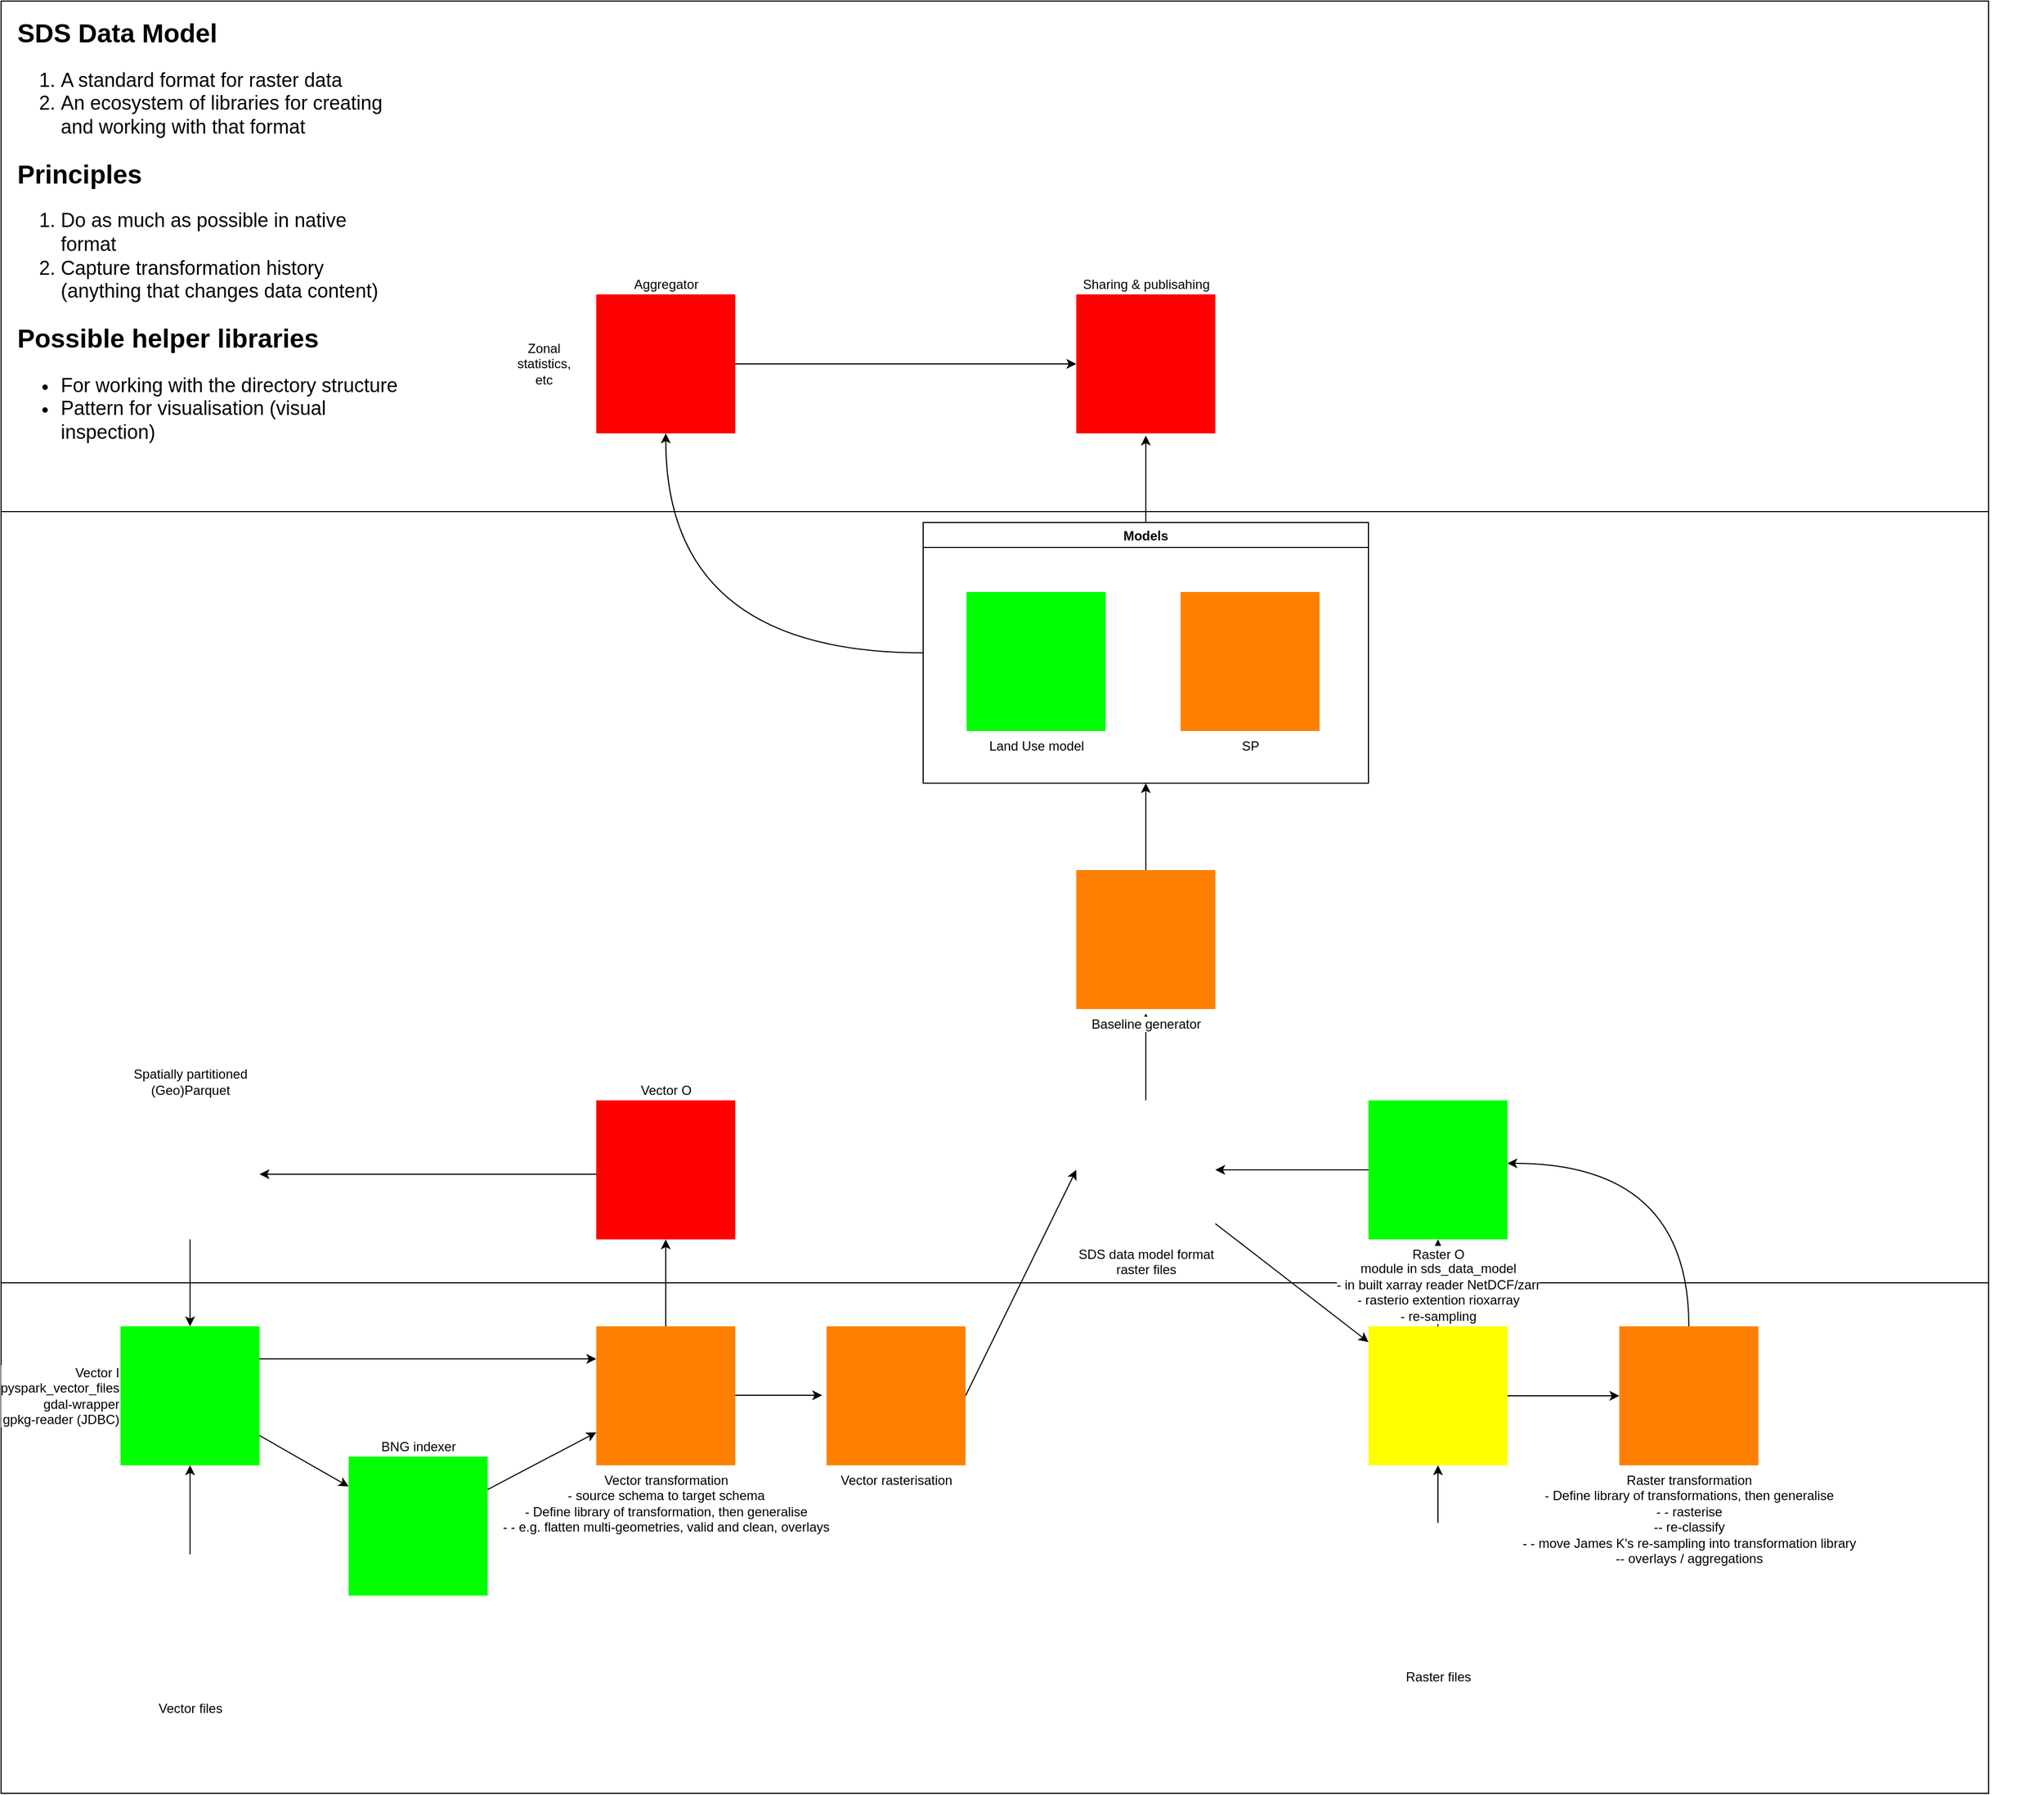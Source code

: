 <mxfile version="20.3.7" type="github">
  <diagram id="CqUPn2uWzYHRTuGjEwln" name="Page-1">
    <mxGraphModel dx="2940" dy="2259" grid="1" gridSize="10" guides="1" tooltips="1" connect="1" arrows="1" fold="1" page="1" pageScale="1" pageWidth="827" pageHeight="1169" math="0" shadow="0">
      <root>
        <mxCell id="0" />
        <mxCell id="1" parent="0" />
        <mxCell id="Nt-MfTzIqreWyTEX4Cc8-52" value="" style="rounded=0;whiteSpace=wrap;html=1;fontSize=24;" vertex="1" parent="1">
          <mxGeometry x="-320" y="-880" width="1830" height="470" as="geometry" />
        </mxCell>
        <mxCell id="Nt-MfTzIqreWyTEX4Cc8-46" value="" style="rounded=0;whiteSpace=wrap;html=1;fontSize=24;" vertex="1" parent="1">
          <mxGeometry x="-320" y="-410" width="1830" height="720" as="geometry" />
        </mxCell>
        <mxCell id="Nt-MfTzIqreWyTEX4Cc8-45" value="" style="rounded=0;whiteSpace=wrap;html=1;fontSize=24;" vertex="1" parent="1">
          <mxGeometry x="-320" y="300" width="1830" height="470" as="geometry" />
        </mxCell>
        <mxCell id="dSyi5RVKGaQ4QqKbwUSH-55" style="edgeStyle=none;rounded=0;orthogonalLoop=1;jettySize=auto;html=1;fontColor=#000000;" parent="1" source="dSyi5RVKGaQ4QqKbwUSH-2" target="dSyi5RVKGaQ4QqKbwUSH-6" edge="1">
          <mxGeometry relative="1" as="geometry" />
        </mxCell>
        <mxCell id="Nt-MfTzIqreWyTEX4Cc8-31" value="" style="edgeStyle=elbowEdgeStyle;rounded=0;orthogonalLoop=1;jettySize=auto;elbow=vertical;html=1;fontSize=24;" edge="1" parent="1" source="dSyi5RVKGaQ4QqKbwUSH-2">
          <mxGeometry relative="1" as="geometry">
            <mxPoint x="1003" y="260" as="targetPoint" />
          </mxGeometry>
        </mxCell>
        <mxCell id="dSyi5RVKGaQ4QqKbwUSH-2" value="Raster I&lt;br&gt;module in sds_data_model&lt;br&gt;- in built xarray reader NetDCF/zarr&lt;br&gt;- rasterio extention rioxarray&lt;br&gt;- re-sampling" style="shape=image;html=1;verticalAlign=bottom;verticalLabelPosition=top;labelBackgroundColor=#ffffff;imageAspect=0;aspect=fixed;image=https://cdn1.iconfinder.com/data/icons/ionicons-fill-vol-2/512/logo-python-128.png;labelPosition=center;align=center;imageBackground=#FFFF00;" parent="1" vertex="1">
          <mxGeometry x="939" y="340" width="128" height="128" as="geometry" />
        </mxCell>
        <mxCell id="Nt-MfTzIqreWyTEX4Cc8-22" style="rounded=0;orthogonalLoop=1;jettySize=auto;html=1;fontSize=24;" edge="1" parent="1" source="dSyi5RVKGaQ4QqKbwUSH-3" target="Nt-MfTzIqreWyTEX4Cc8-20">
          <mxGeometry relative="1" as="geometry" />
        </mxCell>
        <mxCell id="Nt-MfTzIqreWyTEX4Cc8-25" value="" style="edgeStyle=elbowEdgeStyle;rounded=0;orthogonalLoop=1;jettySize=auto;html=1;fontSize=24;elbow=vertical;" edge="1" parent="1" source="dSyi5RVKGaQ4QqKbwUSH-3" target="dSyi5RVKGaQ4QqKbwUSH-4">
          <mxGeometry relative="1" as="geometry">
            <mxPoint x="-2" y="404" as="targetPoint" />
            <Array as="points">
              <mxPoint x="80" y="370" />
            </Array>
          </mxGeometry>
        </mxCell>
        <mxCell id="dSyi5RVKGaQ4QqKbwUSH-3" value="Vector I&lt;br&gt;pyspark_vector_files&lt;br&gt;gdal-wrapper&lt;br&gt;gpkg-reader (JDBC)" style="shape=image;html=1;verticalAlign=middle;verticalLabelPosition=middle;labelBackgroundColor=#ffffff;imageAspect=0;aspect=fixed;image=https://cdn1.iconfinder.com/data/icons/ionicons-fill-vol-2/512/logo-python-128.png;labelPosition=left;align=right;fontColor=#000000;imageBackground=#00FF00;" parent="1" vertex="1">
          <mxGeometry x="-210" y="340" width="128" height="128" as="geometry" />
        </mxCell>
        <mxCell id="dSyi5RVKGaQ4QqKbwUSH-10" value="" style="edgeStyle=orthogonalEdgeStyle;rounded=0;orthogonalLoop=1;jettySize=auto;html=1;" parent="1" source="dSyi5RVKGaQ4QqKbwUSH-4" target="dSyi5RVKGaQ4QqKbwUSH-9" edge="1">
          <mxGeometry relative="1" as="geometry" />
        </mxCell>
        <mxCell id="Nt-MfTzIqreWyTEX4Cc8-28" value="" style="edgeStyle=elbowEdgeStyle;rounded=0;orthogonalLoop=1;jettySize=auto;elbow=vertical;html=1;fontSize=24;" edge="1" parent="1" source="dSyi5RVKGaQ4QqKbwUSH-4">
          <mxGeometry relative="1" as="geometry">
            <mxPoint x="436" y="403.429" as="targetPoint" />
          </mxGeometry>
        </mxCell>
        <mxCell id="dSyi5RVKGaQ4QqKbwUSH-4" value="Vector transformation&lt;br&gt;- source schema to target schema&lt;br&gt;- Define library of transformation, then generalise&lt;br&gt;- - e.g. flatten multi-geometries, valid and clean, overlays" style="shape=image;html=1;verticalAlign=top;verticalLabelPosition=bottom;labelBackgroundColor=#ffffff;imageAspect=0;aspect=fixed;image=https://cdn1.iconfinder.com/data/icons/ionicons-fill-vol-2/512/logo-python-128.png;imageBackground=#FF8000;" parent="1" vertex="1">
          <mxGeometry x="228" y="340" width="128" height="128" as="geometry" />
        </mxCell>
        <mxCell id="Nt-MfTzIqreWyTEX4Cc8-57" style="edgeStyle=orthogonalEdgeStyle;rounded=0;orthogonalLoop=1;jettySize=auto;html=1;fontSize=24;elbow=vertical;curved=1;" edge="1" parent="1" source="dSyi5RVKGaQ4QqKbwUSH-6" target="Nt-MfTzIqreWyTEX4Cc8-32">
          <mxGeometry relative="1" as="geometry">
            <Array as="points">
              <mxPoint x="1234" y="190" />
            </Array>
          </mxGeometry>
        </mxCell>
        <mxCell id="dSyi5RVKGaQ4QqKbwUSH-6" value="Raster transformation&lt;br&gt;- Define library of transformations, then generalise&lt;br&gt;- - rasterise&lt;br&gt;-- re-classify&lt;br&gt;- - move James K&#39;s re-sampling into transformation library&lt;br&gt;-- overlays / aggregations" style="shape=image;html=1;verticalAlign=top;verticalLabelPosition=bottom;labelBackgroundColor=#ffffff;imageAspect=0;aspect=fixed;image=https://cdn1.iconfinder.com/data/icons/ionicons-fill-vol-2/512/logo-python-128.png;imageBackground=#FF8000;" parent="1" vertex="1">
          <mxGeometry x="1170" y="340" width="128" height="128" as="geometry" />
        </mxCell>
        <mxCell id="dSyi5RVKGaQ4QqKbwUSH-8" value="&lt;h1&gt;&lt;br&gt;&lt;/h1&gt;" style="text;html=1;strokeColor=none;fillColor=none;spacing=5;spacingTop=-20;whiteSpace=wrap;overflow=hidden;rounded=0;" parent="1" vertex="1">
          <mxGeometry x="420" y="580" width="190" height="120" as="geometry" />
        </mxCell>
        <mxCell id="Nt-MfTzIqreWyTEX4Cc8-26" value="" style="edgeStyle=elbowEdgeStyle;rounded=0;orthogonalLoop=1;jettySize=auto;elbow=vertical;html=1;fontSize=24;" edge="1" parent="1" source="dSyi5RVKGaQ4QqKbwUSH-9" target="Nt-MfTzIqreWyTEX4Cc8-14">
          <mxGeometry relative="1" as="geometry">
            <Array as="points">
              <mxPoint x="80" y="200" />
              <mxPoint x="190" y="210" />
            </Array>
          </mxGeometry>
        </mxCell>
        <mxCell id="dSyi5RVKGaQ4QqKbwUSH-9" value="Vector O" style="shape=image;html=1;verticalAlign=bottom;verticalLabelPosition=top;labelBackgroundColor=#ffffff;imageAspect=0;aspect=fixed;image=https://cdn1.iconfinder.com/data/icons/ionicons-fill-vol-2/512/logo-python-128.png;labelPosition=center;align=center;imageBackground=#FF0000;" parent="1" vertex="1">
          <mxGeometry x="228" y="132" width="128" height="128" as="geometry" />
        </mxCell>
        <mxCell id="dSyi5RVKGaQ4QqKbwUSH-25" value="" style="rounded=0;orthogonalLoop=1;jettySize=auto;html=1;exitX=1;exitY=0.5;exitDx=0;exitDy=0;entryX=0;entryY=0.5;entryDx=0;entryDy=0;" parent="1" source="Nt-MfTzIqreWyTEX4Cc8-29" edge="1" target="dSyi5RVKGaQ4QqKbwUSH-46">
          <mxGeometry relative="1" as="geometry">
            <mxPoint x="650" y="320" as="targetPoint" />
            <mxPoint x="568" y="367.178" as="sourcePoint" />
          </mxGeometry>
        </mxCell>
        <mxCell id="dSyi5RVKGaQ4QqKbwUSH-51" value="" style="edgeStyle=none;rounded=0;orthogonalLoop=1;jettySize=auto;html=1;fontColor=#000000;" parent="1" source="dSyi5RVKGaQ4QqKbwUSH-38" target="dSyi5RVKGaQ4QqKbwUSH-2" edge="1">
          <mxGeometry relative="1" as="geometry" />
        </mxCell>
        <mxCell id="dSyi5RVKGaQ4QqKbwUSH-38" value="Raster files" style="shape=image;html=1;verticalAlign=top;verticalLabelPosition=bottom;labelBackgroundColor=#ffffff;imageAspect=0;aspect=fixed;image=https://cdn1.iconfinder.com/data/icons/100-basic-for-user-interface/32/73-files-128.png" parent="1" vertex="1">
          <mxGeometry x="939" y="521" width="128" height="128" as="geometry" />
        </mxCell>
        <mxCell id="dSyi5RVKGaQ4QqKbwUSH-47" style="edgeStyle=none;rounded=0;orthogonalLoop=1;jettySize=auto;html=1;fontColor=#000000;" parent="1" source="dSyi5RVKGaQ4QqKbwUSH-46" target="dSyi5RVKGaQ4QqKbwUSH-2" edge="1">
          <mxGeometry relative="1" as="geometry" />
        </mxCell>
        <mxCell id="Nt-MfTzIqreWyTEX4Cc8-39" value="" style="edgeStyle=none;rounded=0;orthogonalLoop=1;jettySize=auto;html=1;fontSize=24;elbow=vertical;" edge="1" parent="1" source="dSyi5RVKGaQ4QqKbwUSH-46">
          <mxGeometry relative="1" as="geometry">
            <mxPoint x="734" y="52" as="targetPoint" />
          </mxGeometry>
        </mxCell>
        <mxCell id="dSyi5RVKGaQ4QqKbwUSH-46" value="SDS data model format&lt;br&gt;raster files" style="shape=image;html=1;verticalAlign=top;verticalLabelPosition=bottom;labelBackgroundColor=#ffffff;imageAspect=0;aspect=fixed;image=https://cdn1.iconfinder.com/data/icons/100-basic-for-user-interface/32/73-files-128.png" parent="1" vertex="1">
          <mxGeometry x="670" y="132" width="128" height="128" as="geometry" />
        </mxCell>
        <mxCell id="dSyi5RVKGaQ4QqKbwUSH-63" value="" style="edgeStyle=orthogonalEdgeStyle;curved=1;rounded=0;orthogonalLoop=1;jettySize=auto;html=1;fontColor=#000000;" parent="1" source="dSyi5RVKGaQ4QqKbwUSH-50" target="dSyi5RVKGaQ4QqKbwUSH-60" edge="1">
          <mxGeometry relative="1" as="geometry" />
        </mxCell>
        <mxCell id="Nt-MfTzIqreWyTEX4Cc8-50" value="" style="edgeStyle=none;rounded=0;orthogonalLoop=1;jettySize=auto;html=1;fontSize=24;elbow=vertical;" edge="1" parent="1" source="dSyi5RVKGaQ4QqKbwUSH-50">
          <mxGeometry relative="1" as="geometry">
            <mxPoint x="734" y="-480" as="targetPoint" />
          </mxGeometry>
        </mxCell>
        <mxCell id="dSyi5RVKGaQ4QqKbwUSH-50" value="Models" style="swimlane;fontColor=#000000;" parent="1" vertex="1">
          <mxGeometry x="529" y="-400" width="410" height="240" as="geometry" />
        </mxCell>
        <mxCell id="dSyi5RVKGaQ4QqKbwUSH-15" value="SP" style="shape=image;html=1;verticalAlign=top;verticalLabelPosition=bottom;labelBackgroundColor=#ffffff;imageAspect=0;aspect=fixed;image=https://cdn1.iconfinder.com/data/icons/ionicons-fill-vol-2/512/logo-python-128.png;imageBackground=#FF8000;" parent="dSyi5RVKGaQ4QqKbwUSH-50" vertex="1">
          <mxGeometry x="237" y="64" width="128" height="128" as="geometry" />
        </mxCell>
        <mxCell id="dSyi5RVKGaQ4QqKbwUSH-17" value="Land Use model" style="shape=image;html=1;verticalAlign=top;verticalLabelPosition=bottom;labelBackgroundColor=#ffffff;imageAspect=0;aspect=fixed;image=https://cdn1.iconfinder.com/data/icons/ionicons-fill-vol-2/512/logo-python-128.png;imageBackground=#00FF00;" parent="dSyi5RVKGaQ4QqKbwUSH-50" vertex="1">
          <mxGeometry x="40" y="64" width="128" height="128" as="geometry" />
        </mxCell>
        <mxCell id="Nt-MfTzIqreWyTEX4Cc8-56" value="" style="edgeStyle=none;rounded=0;orthogonalLoop=1;jettySize=auto;html=1;fontSize=24;elbow=vertical;" edge="1" parent="1" source="dSyi5RVKGaQ4QqKbwUSH-60" target="Nt-MfTzIqreWyTEX4Cc8-51">
          <mxGeometry relative="1" as="geometry">
            <mxPoint x="436" y="-546" as="targetPoint" />
          </mxGeometry>
        </mxCell>
        <mxCell id="dSyi5RVKGaQ4QqKbwUSH-60" value="Aggregator" style="shape=image;html=1;verticalAlign=bottom;verticalLabelPosition=top;labelBackgroundColor=#ffffff;imageAspect=0;aspect=fixed;image=https://cdn1.iconfinder.com/data/icons/ionicons-fill-vol-2/512/logo-python-128.png;labelPosition=center;align=center;imageBackground=#FF0000;" parent="1" vertex="1">
          <mxGeometry x="228" y="-610" width="128" height="128" as="geometry" />
        </mxCell>
        <mxCell id="dSyi5RVKGaQ4QqKbwUSH-61" value="Zonal statistics, etc" style="text;html=1;strokeColor=none;fillColor=none;align=center;verticalAlign=middle;whiteSpace=wrap;rounded=0;fontColor=#000000;" parent="1" vertex="1">
          <mxGeometry x="150" y="-561" width="60" height="30" as="geometry" />
        </mxCell>
        <mxCell id="dSyi5RVKGaQ4QqKbwUSH-64" value="&lt;h1&gt;&lt;br&gt;&lt;/h1&gt;" style="text;html=1;strokeColor=none;fillColor=none;spacing=5;spacingTop=-20;whiteSpace=wrap;overflow=hidden;rounded=0;fontColor=#000000;" parent="1" vertex="1">
          <mxGeometry x="1370" y="200" width="190" height="350" as="geometry" />
        </mxCell>
        <mxCell id="Nt-MfTzIqreWyTEX4Cc8-1" value="&lt;h1&gt;&lt;span style=&quot;background-color: initial;&quot;&gt;SDS Data Model&lt;/span&gt;&lt;br&gt;&lt;/h1&gt;&lt;div style=&quot;&quot;&gt;&lt;ol style=&quot;font-size: 18px;&quot;&gt;&lt;li&gt;A standard format for raster data&lt;/li&gt;&lt;li&gt;An ecosystem of libraries for creating and working with that format&lt;/li&gt;&lt;/ol&gt;&lt;div style=&quot;&quot;&gt;&lt;h1 style=&quot;&quot;&gt;&lt;font style=&quot;font-size: 24px;&quot;&gt;Principles&lt;/font&gt;&lt;/h1&gt;&lt;p style=&quot;font-size: 18px;&quot;&gt;&lt;/p&gt;&lt;ol style=&quot;font-size: 18px;&quot;&gt;&lt;li&gt;Do as much as possible in native format&lt;/li&gt;&lt;li&gt;Capture transformation history (anything that changes data content)&lt;/li&gt;&lt;/ol&gt;&lt;div style=&quot;&quot;&gt;&lt;h1 style=&quot;&quot;&gt;&lt;span style=&quot;background-color: initial;&quot;&gt;&lt;font style=&quot;font-size: 24px;&quot;&gt;Possible helper libraries&lt;/font&gt;&lt;/span&gt;&lt;/h1&gt;&lt;h1 style=&quot;font-size: 18px;&quot;&gt;&lt;ul&gt;&lt;li&gt;&lt;span style=&quot;font-weight: normal;&quot;&gt;For working with the directory structure&lt;/span&gt;&lt;/li&gt;&lt;li&gt;&lt;span style=&quot;font-weight: normal;&quot;&gt;Pattern for visualisation (visual inspection)&lt;/span&gt;&lt;/li&gt;&lt;/ul&gt;&lt;/h1&gt;&lt;/div&gt;&lt;p style=&quot;font-size: 18px;&quot;&gt;&lt;/p&gt;&lt;/div&gt;&lt;/div&gt;" style="text;html=1;strokeColor=none;fillColor=none;spacing=5;spacingTop=-20;whiteSpace=wrap;overflow=hidden;rounded=0;" vertex="1" parent="1">
          <mxGeometry x="-310" y="-870" width="360" height="460" as="geometry" />
        </mxCell>
        <mxCell id="Nt-MfTzIqreWyTEX4Cc8-11" value="" style="edgeStyle=orthogonalEdgeStyle;rounded=0;orthogonalLoop=1;jettySize=auto;html=1;fontSize=24;" edge="1" parent="1" source="Nt-MfTzIqreWyTEX4Cc8-9" target="dSyi5RVKGaQ4QqKbwUSH-3">
          <mxGeometry relative="1" as="geometry" />
        </mxCell>
        <mxCell id="Nt-MfTzIqreWyTEX4Cc8-9" value="Vector files" style="shape=image;html=1;verticalAlign=top;verticalLabelPosition=bottom;labelBackgroundColor=#ffffff;imageAspect=0;aspect=fixed;image=https://cdn1.iconfinder.com/data/icons/100-basic-for-user-interface/32/73-files-128.png" vertex="1" parent="1">
          <mxGeometry x="-210" y="550" width="128" height="128" as="geometry" />
        </mxCell>
        <mxCell id="Nt-MfTzIqreWyTEX4Cc8-16" value="" style="edgeStyle=orthogonalEdgeStyle;rounded=0;orthogonalLoop=1;jettySize=auto;html=1;fontSize=24;" edge="1" parent="1" source="Nt-MfTzIqreWyTEX4Cc8-14" target="dSyi5RVKGaQ4QqKbwUSH-3">
          <mxGeometry relative="1" as="geometry" />
        </mxCell>
        <mxCell id="Nt-MfTzIqreWyTEX4Cc8-14" value="Spatially partitioned &lt;br&gt;(Geo)Parquet" style="shape=image;html=1;verticalAlign=bottom;verticalLabelPosition=top;labelBackgroundColor=#ffffff;imageAspect=0;aspect=fixed;image=https://cdn1.iconfinder.com/data/icons/100-basic-for-user-interface/32/73-files-128.png;labelPosition=center;align=center;" vertex="1" parent="1">
          <mxGeometry x="-210" y="132" width="128" height="128" as="geometry" />
        </mxCell>
        <mxCell id="Nt-MfTzIqreWyTEX4Cc8-23" style="edgeStyle=none;rounded=0;orthogonalLoop=1;jettySize=auto;html=1;fontSize=24;" edge="1" parent="1" source="Nt-MfTzIqreWyTEX4Cc8-20" target="dSyi5RVKGaQ4QqKbwUSH-4">
          <mxGeometry relative="1" as="geometry" />
        </mxCell>
        <mxCell id="Nt-MfTzIqreWyTEX4Cc8-20" value="BNG indexer" style="shape=image;html=1;verticalAlign=bottom;verticalLabelPosition=top;labelBackgroundColor=#ffffff;imageAspect=0;aspect=fixed;image=https://cdn1.iconfinder.com/data/icons/ionicons-fill-vol-2/512/logo-python-128.png;labelPosition=center;align=center;fontColor=#000000;imageBackground=#00FF00;" vertex="1" parent="1">
          <mxGeometry y="460" width="128" height="128" as="geometry" />
        </mxCell>
        <mxCell id="Nt-MfTzIqreWyTEX4Cc8-29" value="Vector rasterisation" style="shape=image;html=1;verticalAlign=top;verticalLabelPosition=bottom;labelBackgroundColor=#ffffff;imageAspect=0;aspect=fixed;image=https://cdn1.iconfinder.com/data/icons/ionicons-fill-vol-2/512/logo-python-128.png;imageBackground=#FF8000;" vertex="1" parent="1">
          <mxGeometry x="440" y="340" width="128" height="128" as="geometry" />
        </mxCell>
        <mxCell id="Nt-MfTzIqreWyTEX4Cc8-35" style="edgeStyle=elbowEdgeStyle;rounded=0;orthogonalLoop=1;jettySize=auto;elbow=vertical;html=1;fontSize=24;" edge="1" parent="1" source="Nt-MfTzIqreWyTEX4Cc8-32" target="dSyi5RVKGaQ4QqKbwUSH-46">
          <mxGeometry relative="1" as="geometry" />
        </mxCell>
        <mxCell id="Nt-MfTzIqreWyTEX4Cc8-32" value="Raster O" style="shape=image;html=1;verticalAlign=top;verticalLabelPosition=bottom;labelBackgroundColor=#ffffff;imageAspect=0;aspect=fixed;image=https://cdn1.iconfinder.com/data/icons/ionicons-fill-vol-2/512/logo-python-128.png;imageBackground=#00FF00;" vertex="1" parent="1">
          <mxGeometry x="939" y="132" width="128" height="128" as="geometry" />
        </mxCell>
        <mxCell id="Nt-MfTzIqreWyTEX4Cc8-42" value="" style="edgeStyle=none;rounded=0;orthogonalLoop=1;jettySize=auto;html=1;fontSize=24;elbow=vertical;" edge="1" parent="1" source="dSyi5RVKGaQ4QqKbwUSH-75">
          <mxGeometry relative="1" as="geometry">
            <mxPoint x="734.0" y="-160.0" as="targetPoint" />
          </mxGeometry>
        </mxCell>
        <mxCell id="dSyi5RVKGaQ4QqKbwUSH-75" value="Baseline generator" style="shape=image;html=1;verticalAlign=top;verticalLabelPosition=bottom;labelBackgroundColor=#ffffff;imageAspect=0;aspect=fixed;image=https://cdn1.iconfinder.com/data/icons/ionicons-fill-vol-2/512/logo-python-128.png;imageBackground=#FF8000;" parent="1" vertex="1">
          <mxGeometry x="670" y="-80" width="128" height="128" as="geometry" />
        </mxCell>
        <mxCell id="Nt-MfTzIqreWyTEX4Cc8-51" value="Sharing &amp;amp; publisahing" style="shape=image;html=1;verticalAlign=bottom;verticalLabelPosition=top;labelBackgroundColor=#ffffff;imageAspect=0;aspect=fixed;image=https://cdn1.iconfinder.com/data/icons/ionicons-fill-vol-2/512/logo-python-128.png;labelPosition=center;align=center;imageBackground=#FF0000;" vertex="1" parent="1">
          <mxGeometry x="670" y="-610" width="128" height="128" as="geometry" />
        </mxCell>
      </root>
    </mxGraphModel>
  </diagram>
</mxfile>
